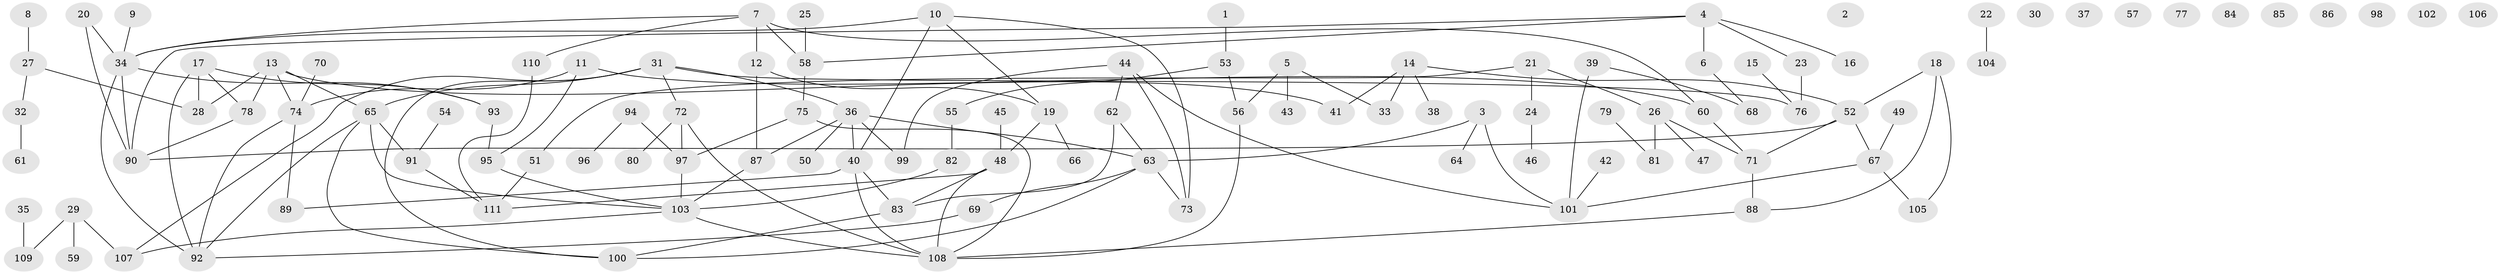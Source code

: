 // coarse degree distribution, {3: 0.10204081632653061, 0: 0.24489795918367346, 6: 0.04081632653061224, 4: 0.08163265306122448, 2: 0.14285714285714285, 8: 0.04081632653061224, 1: 0.24489795918367346, 14: 0.02040816326530612, 9: 0.04081632653061224, 5: 0.02040816326530612, 10: 0.02040816326530612}
// Generated by graph-tools (version 1.1) at 2025/16/03/04/25 18:16:28]
// undirected, 111 vertices, 143 edges
graph export_dot {
graph [start="1"]
  node [color=gray90,style=filled];
  1;
  2;
  3;
  4;
  5;
  6;
  7;
  8;
  9;
  10;
  11;
  12;
  13;
  14;
  15;
  16;
  17;
  18;
  19;
  20;
  21;
  22;
  23;
  24;
  25;
  26;
  27;
  28;
  29;
  30;
  31;
  32;
  33;
  34;
  35;
  36;
  37;
  38;
  39;
  40;
  41;
  42;
  43;
  44;
  45;
  46;
  47;
  48;
  49;
  50;
  51;
  52;
  53;
  54;
  55;
  56;
  57;
  58;
  59;
  60;
  61;
  62;
  63;
  64;
  65;
  66;
  67;
  68;
  69;
  70;
  71;
  72;
  73;
  74;
  75;
  76;
  77;
  78;
  79;
  80;
  81;
  82;
  83;
  84;
  85;
  86;
  87;
  88;
  89;
  90;
  91;
  92;
  93;
  94;
  95;
  96;
  97;
  98;
  99;
  100;
  101;
  102;
  103;
  104;
  105;
  106;
  107;
  108;
  109;
  110;
  111;
  1 -- 53;
  3 -- 63;
  3 -- 64;
  3 -- 101;
  4 -- 6;
  4 -- 16;
  4 -- 23;
  4 -- 58;
  4 -- 90;
  5 -- 33;
  5 -- 43;
  5 -- 56;
  6 -- 68;
  7 -- 12;
  7 -- 34;
  7 -- 58;
  7 -- 60;
  7 -- 110;
  8 -- 27;
  9 -- 34;
  10 -- 19;
  10 -- 34;
  10 -- 40;
  10 -- 73;
  11 -- 60;
  11 -- 74;
  11 -- 95;
  12 -- 19;
  12 -- 87;
  13 -- 28;
  13 -- 41;
  13 -- 65;
  13 -- 74;
  13 -- 78;
  14 -- 33;
  14 -- 38;
  14 -- 41;
  14 -- 52;
  15 -- 76;
  17 -- 28;
  17 -- 78;
  17 -- 92;
  17 -- 93;
  18 -- 52;
  18 -- 88;
  18 -- 105;
  19 -- 48;
  19 -- 66;
  20 -- 34;
  20 -- 90;
  21 -- 24;
  21 -- 26;
  21 -- 51;
  22 -- 104;
  23 -- 76;
  24 -- 46;
  25 -- 58;
  26 -- 47;
  26 -- 71;
  26 -- 81;
  27 -- 28;
  27 -- 32;
  29 -- 59;
  29 -- 107;
  29 -- 109;
  31 -- 36;
  31 -- 65;
  31 -- 72;
  31 -- 76;
  31 -- 100;
  31 -- 107;
  32 -- 61;
  34 -- 90;
  34 -- 92;
  34 -- 93;
  35 -- 109;
  36 -- 40;
  36 -- 50;
  36 -- 63;
  36 -- 87;
  36 -- 99;
  39 -- 68;
  39 -- 101;
  40 -- 83;
  40 -- 89;
  40 -- 108;
  42 -- 101;
  44 -- 62;
  44 -- 73;
  44 -- 99;
  44 -- 101;
  45 -- 48;
  48 -- 83;
  48 -- 108;
  48 -- 111;
  49 -- 67;
  51 -- 111;
  52 -- 67;
  52 -- 71;
  52 -- 90;
  53 -- 55;
  53 -- 56;
  54 -- 91;
  55 -- 82;
  56 -- 108;
  58 -- 75;
  60 -- 71;
  62 -- 63;
  62 -- 83;
  63 -- 69;
  63 -- 73;
  63 -- 100;
  65 -- 91;
  65 -- 92;
  65 -- 100;
  65 -- 103;
  67 -- 101;
  67 -- 105;
  69 -- 92;
  70 -- 74;
  71 -- 88;
  72 -- 80;
  72 -- 97;
  72 -- 108;
  74 -- 89;
  74 -- 92;
  75 -- 97;
  75 -- 108;
  78 -- 90;
  79 -- 81;
  82 -- 103;
  83 -- 100;
  87 -- 103;
  88 -- 108;
  91 -- 111;
  93 -- 95;
  94 -- 96;
  94 -- 97;
  95 -- 103;
  97 -- 103;
  103 -- 107;
  103 -- 108;
  110 -- 111;
}
